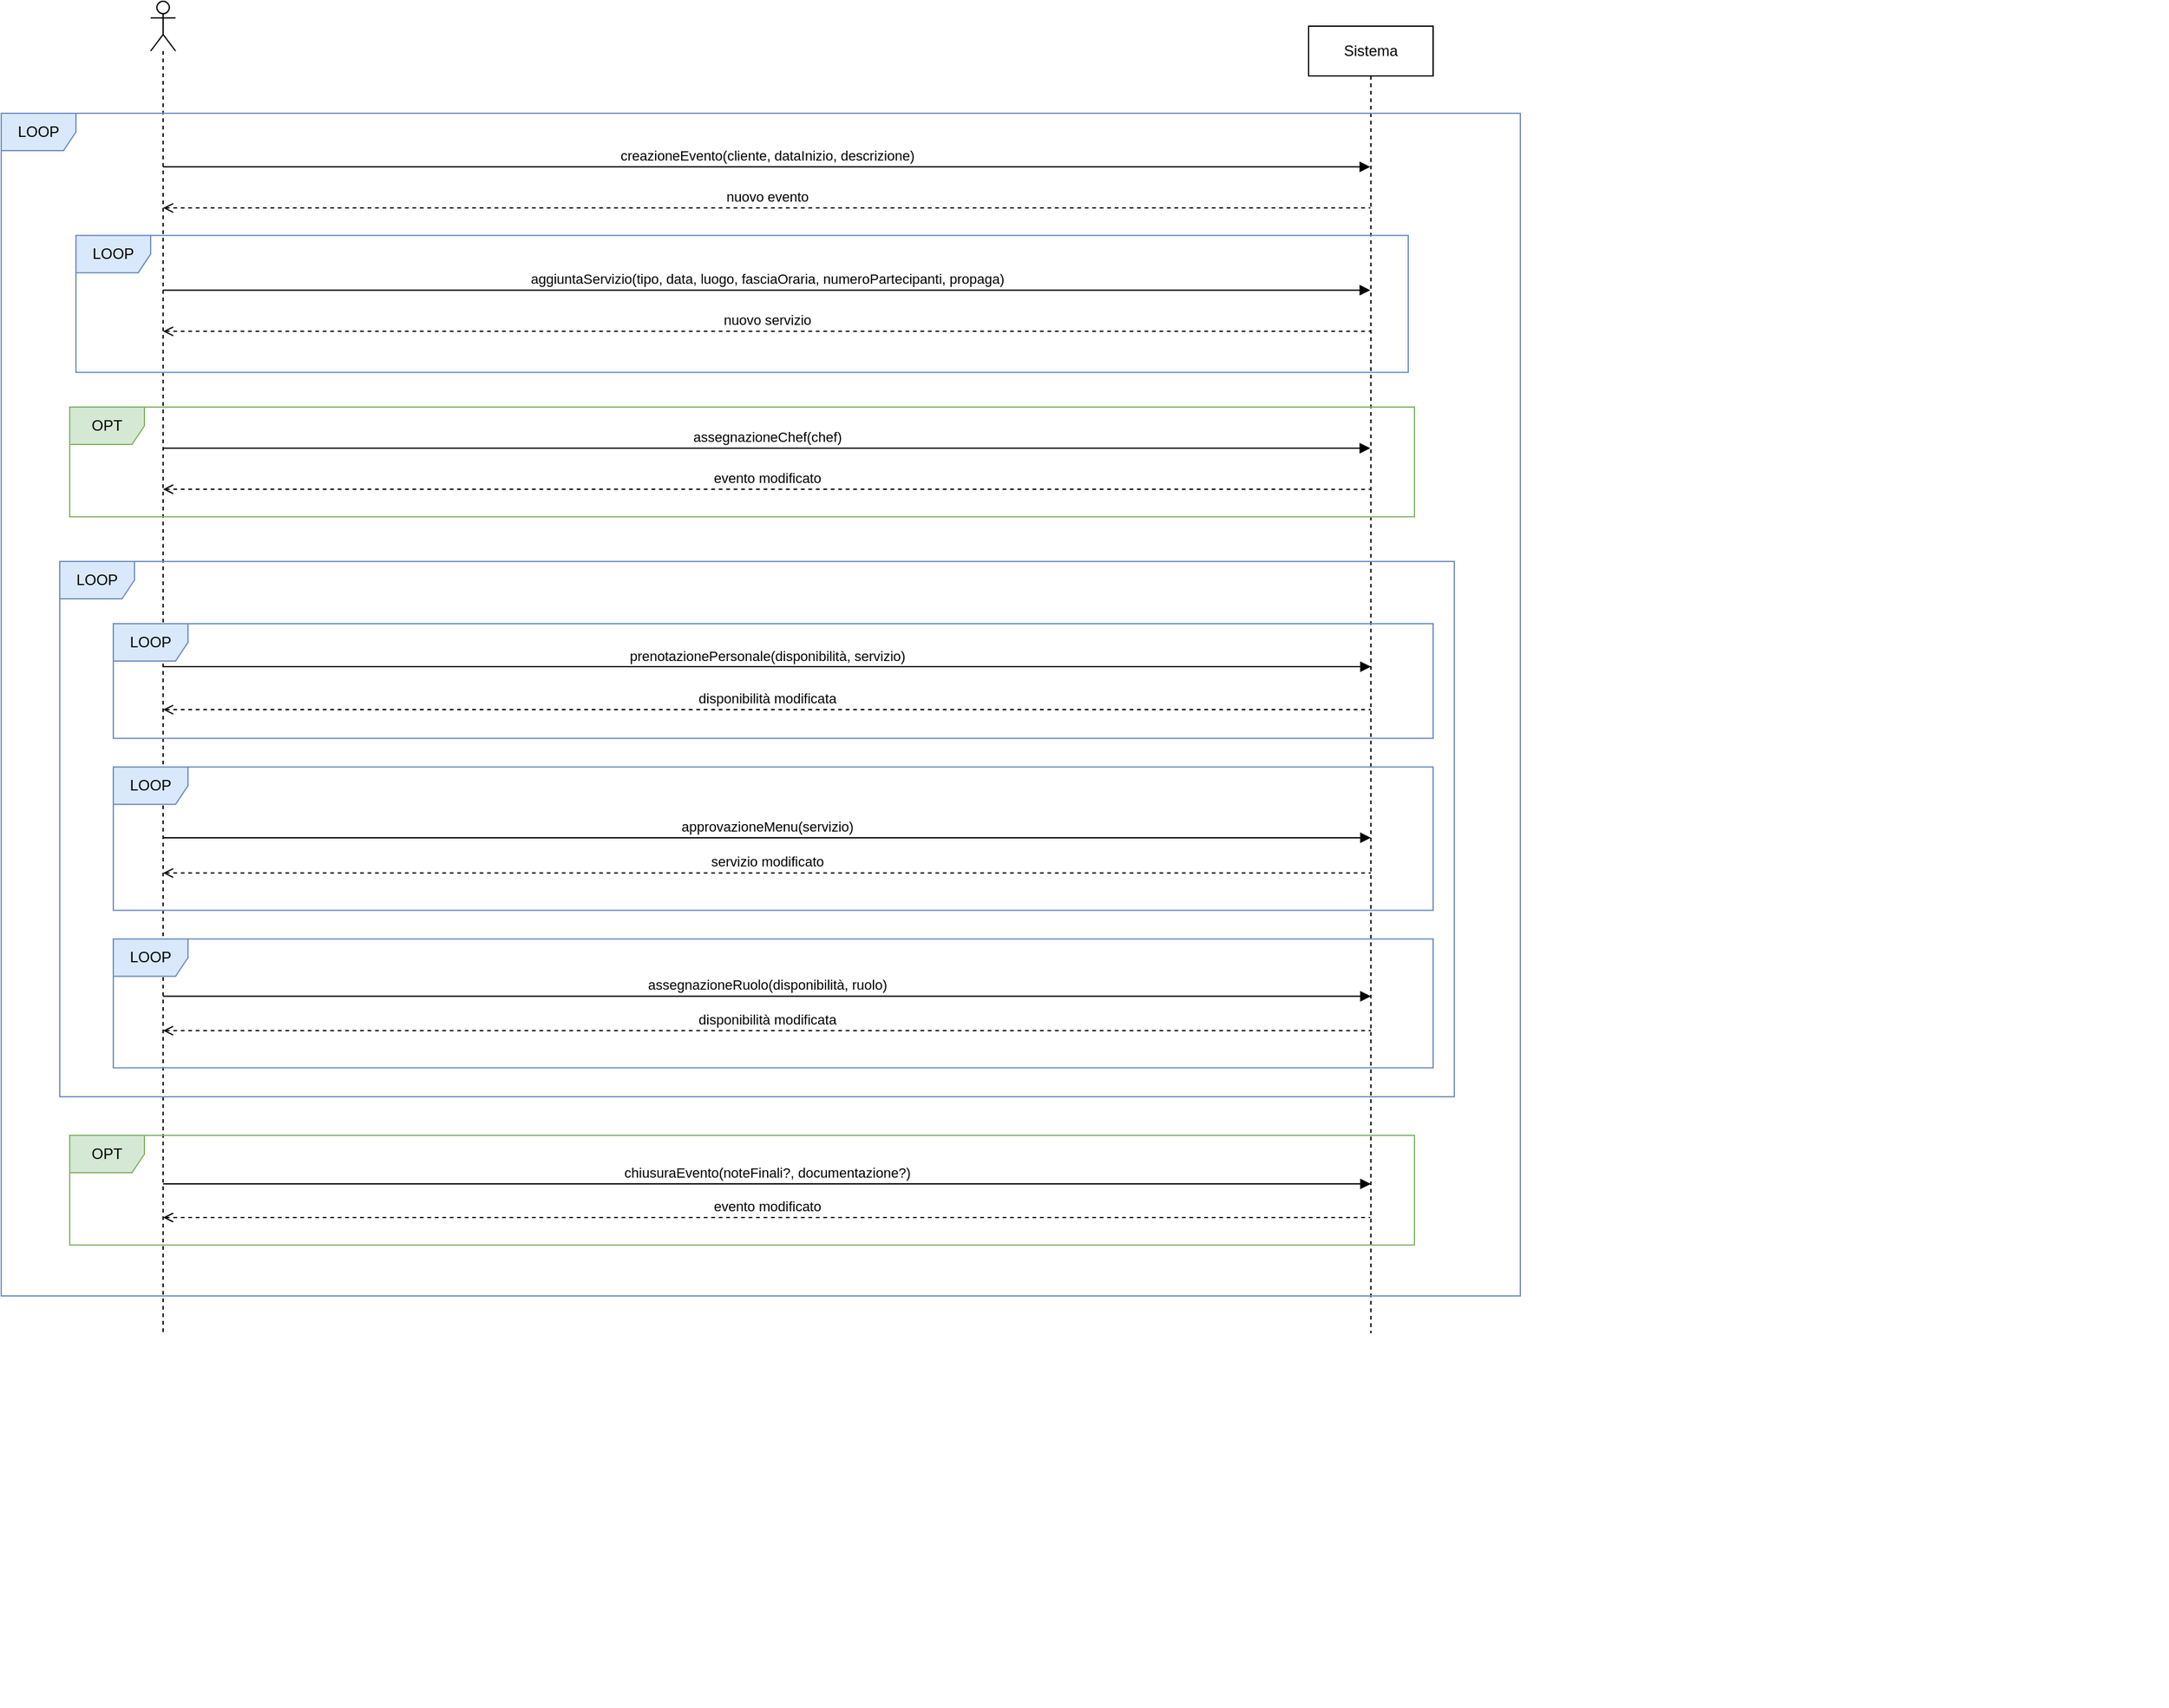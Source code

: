 <mxfile version="21.7.2" type="device">
  <diagram name="Page-1" id="aDgRZFvFXDjg_jGfRXhe">
    <mxGraphModel dx="2702" dy="725" grid="1" gridSize="10" guides="1" tooltips="1" connect="1" arrows="1" fold="1" page="1" pageScale="1" pageWidth="827" pageHeight="1169" math="0" shadow="0">
      <root>
        <mxCell id="0" />
        <mxCell id="1" parent="0" />
        <mxCell id="ziAq5ncUOEXPv-bApJY8-1" value="" style="shape=umlLifeline;perimeter=lifelinePerimeter;whiteSpace=wrap;html=1;container=1;dropTarget=0;collapsible=0;recursiveResize=0;outlineConnect=0;portConstraint=eastwest;newEdgeStyle={&quot;edgeStyle&quot;:&quot;elbowEdgeStyle&quot;,&quot;elbow&quot;:&quot;vertical&quot;,&quot;curved&quot;:0,&quot;rounded&quot;:0};participant=umlActor;" parent="1" vertex="1">
          <mxGeometry x="-220" y="170" width="20" height="1070" as="geometry" />
        </mxCell>
        <mxCell id="ziAq5ncUOEXPv-bApJY8-2" value="Sistema" style="shape=umlLifeline;perimeter=lifelinePerimeter;whiteSpace=wrap;html=1;container=1;dropTarget=0;collapsible=0;recursiveResize=0;outlineConnect=0;portConstraint=eastwest;newEdgeStyle={&quot;edgeStyle&quot;:&quot;elbowEdgeStyle&quot;,&quot;elbow&quot;:&quot;vertical&quot;,&quot;curved&quot;:0,&quot;rounded&quot;:0};" parent="1" vertex="1">
          <mxGeometry x="710" y="190" width="100" height="1050" as="geometry" />
        </mxCell>
        <mxCell id="en180CTn0l9zymGrBvhz-39" value="LOOP" style="shape=umlFrame;whiteSpace=wrap;html=1;pointerEvents=0;fillColor=#dae8fc;strokeColor=#6c8ebf;" parent="1" vertex="1">
          <mxGeometry x="-340" y="260" width="1220" height="950" as="geometry" />
        </mxCell>
        <mxCell id="en180CTn0l9zymGrBvhz-40" value="" style="group" parent="1" vertex="1" connectable="0">
          <mxGeometry x="-290" y="270" width="1690" height="1269.6" as="geometry" />
        </mxCell>
        <mxCell id="en180CTn0l9zymGrBvhz-18" value="" style="group" parent="en180CTn0l9zymGrBvhz-40" vertex="1" connectable="0">
          <mxGeometry x="30" width="1060" height="88.081" as="geometry" />
        </mxCell>
        <mxCell id="ziAq5ncUOEXPv-bApJY8-3" value="creazioneEvento(cliente, dataInizio, descrizione)" style="html=1;verticalAlign=bottom;endArrow=block;edgeStyle=elbowEdgeStyle;elbow=vertical;curved=0;rounded=0;" parent="en180CTn0l9zymGrBvhz-18" source="ziAq5ncUOEXPv-bApJY8-1" target="ziAq5ncUOEXPv-bApJY8-2" edge="1">
          <mxGeometry width="80" relative="1" as="geometry">
            <mxPoint x="80" as="sourcePoint" />
            <mxPoint x="500" y="11.01" as="targetPoint" />
            <Array as="points">
              <mxPoint x="760" y="33.03" />
              <mxPoint x="50" />
            </Array>
          </mxGeometry>
        </mxCell>
        <mxCell id="ziAq5ncUOEXPv-bApJY8-4" value="nuovo evento" style="html=1;verticalAlign=bottom;endArrow=none;edgeStyle=elbowEdgeStyle;elbow=vertical;curved=0;rounded=0;startArrow=open;startFill=0;endFill=0;dashed=1;" parent="en180CTn0l9zymGrBvhz-18" source="ziAq5ncUOEXPv-bApJY8-1" target="ziAq5ncUOEXPv-bApJY8-2" edge="1">
          <mxGeometry width="80" relative="1" as="geometry">
            <mxPoint x="630" y="187.172" as="sourcePoint" />
            <mxPoint x="710" y="187.172" as="targetPoint" />
            <Array as="points">
              <mxPoint x="760" y="66.061" />
              <mxPoint x="550" y="44.04" />
            </Array>
          </mxGeometry>
        </mxCell>
        <mxCell id="en180CTn0l9zymGrBvhz-37" value="LOOP" style="shape=umlFrame;whiteSpace=wrap;html=1;pointerEvents=0;fillColor=#dae8fc;strokeColor=#6c8ebf;" parent="en180CTn0l9zymGrBvhz-40" vertex="1">
          <mxGeometry x="-3" y="350" width="1120" height="430" as="geometry" />
        </mxCell>
        <mxCell id="DYl_nhM4-Qo1yMT7ztg8-1" value="" style="group" parent="en180CTn0l9zymGrBvhz-40" vertex="1" connectable="0">
          <mxGeometry x="10" y="88.08" width="1070" height="110" as="geometry" />
        </mxCell>
        <mxCell id="DYl_nhM4-Qo1yMT7ztg8-4" value="LOOP" style="shape=umlFrame;whiteSpace=wrap;html=1;pointerEvents=0;fillColor=#dae8fc;strokeColor=#6c8ebf;swimlaneFillColor=none;gradientColor=none;shadow=0;" parent="DYl_nhM4-Qo1yMT7ztg8-1" vertex="1">
          <mxGeometry width="1070" height="110" as="geometry" />
        </mxCell>
        <mxCell id="en180CTn0l9zymGrBvhz-21" value="" style="group" parent="en180CTn0l9zymGrBvhz-40" vertex="1" connectable="0">
          <mxGeometry x="15" y="226.005" width="1070" height="88.081" as="geometry" />
        </mxCell>
        <mxCell id="en180CTn0l9zymGrBvhz-9" value="evento modificato" style="html=1;verticalAlign=bottom;endArrow=none;edgeStyle=elbowEdgeStyle;elbow=vertical;curved=0;rounded=0;startArrow=open;startFill=0;endFill=0;dashed=1;" parent="en180CTn0l9zymGrBvhz-21" target="ziAq5ncUOEXPv-bApJY8-2" edge="1">
          <mxGeometry width="80" relative="1" as="geometry">
            <mxPoint x="65" y="65.995" as="sourcePoint" />
            <mxPoint x="1015" y="66.061" as="targetPoint" />
            <Array as="points">
              <mxPoint x="545" y="66.061" />
            </Array>
          </mxGeometry>
        </mxCell>
        <mxCell id="en180CTn0l9zymGrBvhz-20" value="OPT" style="shape=umlFrame;whiteSpace=wrap;html=1;pointerEvents=0;fillColor=#d5e8d4;strokeColor=#82b366;" parent="en180CTn0l9zymGrBvhz-21" vertex="1">
          <mxGeometry x="-10" width="1080" height="88.08" as="geometry" />
        </mxCell>
        <mxCell id="en180CTn0l9zymGrBvhz-36" value="" style="group" parent="en180CTn0l9zymGrBvhz-40" vertex="1" connectable="0">
          <mxGeometry x="40" y="400" width="1060" height="356.81" as="geometry" />
        </mxCell>
        <mxCell id="en180CTn0l9zymGrBvhz-25" value="" style="group" parent="en180CTn0l9zymGrBvhz-36" vertex="1" connectable="0">
          <mxGeometry y="253.22" width="1060" height="103.59" as="geometry" />
        </mxCell>
        <mxCell id="en180CTn0l9zymGrBvhz-14" value="assegnazioneRuolo(disponibilità, ruolo)" style="html=1;verticalAlign=bottom;endArrow=block;edgeStyle=elbowEdgeStyle;elbow=vertical;curved=0;rounded=0;movable=1;resizable=1;rotatable=1;deletable=1;editable=1;locked=0;connectable=1;" parent="en180CTn0l9zymGrBvhz-25" edge="1">
          <mxGeometry width="80" relative="1" as="geometry">
            <mxPoint x="40" y="46.04" as="sourcePoint" />
            <mxPoint x="1010" y="46.04" as="targetPoint" />
            <Array as="points">
              <mxPoint x="630" y="46.04" />
              <mxPoint x="561.14" y="92.08" />
            </Array>
          </mxGeometry>
        </mxCell>
        <mxCell id="en180CTn0l9zymGrBvhz-15" value="disponibilità modificata" style="html=1;verticalAlign=bottom;endArrow=none;edgeStyle=elbowEdgeStyle;elbow=vertical;curved=0;rounded=0;startArrow=open;startFill=0;endFill=0;movable=1;resizable=1;rotatable=1;deletable=1;editable=1;locked=0;connectable=1;dashed=1;" parent="en180CTn0l9zymGrBvhz-25" edge="1">
          <mxGeometry width="80" relative="1" as="geometry">
            <mxPoint x="40" y="73.664" as="sourcePoint" />
            <mxPoint x="1010" y="73.664" as="targetPoint" />
            <Array as="points">
              <mxPoint x="540" y="73.664" />
            </Array>
          </mxGeometry>
        </mxCell>
        <mxCell id="en180CTn0l9zymGrBvhz-24" value="LOOP" style="shape=umlFrame;whiteSpace=wrap;html=1;pointerEvents=0;fillColor=#dae8fc;strokeColor=#6c8ebf;" parent="en180CTn0l9zymGrBvhz-25" vertex="1">
          <mxGeometry width="1060" height="103.59" as="geometry" />
        </mxCell>
        <mxCell id="en180CTn0l9zymGrBvhz-26" value="" style="group" parent="en180CTn0l9zymGrBvhz-36" vertex="1" connectable="0">
          <mxGeometry y="115.1" width="1060" height="115.1" as="geometry" />
        </mxCell>
        <mxCell id="en180CTn0l9zymGrBvhz-12" value="approvazioneMenu(servizio)" style="html=1;verticalAlign=bottom;endArrow=block;edgeStyle=elbowEdgeStyle;elbow=vertical;curved=0;rounded=0;movable=1;resizable=1;rotatable=1;deletable=1;editable=1;locked=0;connectable=1;" parent="en180CTn0l9zymGrBvhz-26" edge="1">
          <mxGeometry width="80" relative="1" as="geometry">
            <mxPoint x="40" y="56.88" as="sourcePoint" />
            <mxPoint x="1010" y="56.88" as="targetPoint" />
            <Array as="points">
              <mxPoint x="630" y="56.88" />
              <mxPoint x="561.14" y="102.92" />
            </Array>
          </mxGeometry>
        </mxCell>
        <mxCell id="en180CTn0l9zymGrBvhz-13" value="servizio modificato" style="html=1;verticalAlign=bottom;endArrow=none;edgeStyle=elbowEdgeStyle;elbow=vertical;curved=0;rounded=0;startArrow=open;startFill=0;endFill=0;movable=1;resizable=1;rotatable=1;deletable=1;editable=1;locked=0;connectable=1;dashed=1;" parent="en180CTn0l9zymGrBvhz-26" edge="1">
          <mxGeometry width="80" relative="1" as="geometry">
            <mxPoint x="40" y="85.174" as="sourcePoint" />
            <mxPoint x="1010" y="85.174" as="targetPoint" />
            <Array as="points">
              <mxPoint x="540" y="85.174" />
            </Array>
          </mxGeometry>
        </mxCell>
        <mxCell id="en180CTn0l9zymGrBvhz-23" value="LOOP" style="shape=umlFrame;whiteSpace=wrap;html=1;pointerEvents=0;fillColor=#dae8fc;strokeColor=#6c8ebf;" parent="en180CTn0l9zymGrBvhz-26" vertex="1">
          <mxGeometry width="1060" height="115.1" as="geometry" />
        </mxCell>
        <mxCell id="en180CTn0l9zymGrBvhz-27" value="" style="group" parent="en180CTn0l9zymGrBvhz-36" vertex="1" connectable="0">
          <mxGeometry width="1060" height="92.08" as="geometry" />
        </mxCell>
        <mxCell id="en180CTn0l9zymGrBvhz-10" value="prenotazionePersonale(disponibilità, servizio)" style="html=1;verticalAlign=bottom;endArrow=block;edgeStyle=elbowEdgeStyle;elbow=vertical;curved=0;rounded=0;movable=1;resizable=1;rotatable=1;deletable=1;editable=1;locked=0;connectable=1;exitX=0.038;exitY=0.375;exitDx=0;exitDy=0;exitPerimeter=0;" parent="en180CTn0l9zymGrBvhz-27" source="en180CTn0l9zymGrBvhz-22" edge="1">
          <mxGeometry width="80" relative="1" as="geometry">
            <mxPoint x="45" y="34.53" as="sourcePoint" />
            <mxPoint x="1010" y="35" as="targetPoint" />
            <Array as="points">
              <mxPoint x="635" y="34.53" />
              <mxPoint x="566.14" y="80.57" />
            </Array>
          </mxGeometry>
        </mxCell>
        <mxCell id="en180CTn0l9zymGrBvhz-11" value="disponibilità modificata" style="html=1;verticalAlign=bottom;endArrow=none;edgeStyle=elbowEdgeStyle;elbow=vertical;curved=0;rounded=0;startArrow=open;startFill=0;endFill=0;movable=1;resizable=1;rotatable=1;deletable=1;editable=1;locked=0;connectable=1;dashed=1;" parent="en180CTn0l9zymGrBvhz-27" edge="1">
          <mxGeometry width="80" relative="1" as="geometry">
            <mxPoint x="40" y="69.06" as="sourcePoint" />
            <mxPoint x="1010" y="69.06" as="targetPoint" />
            <Array as="points">
              <mxPoint x="540" y="69.06" />
            </Array>
          </mxGeometry>
        </mxCell>
        <mxCell id="en180CTn0l9zymGrBvhz-22" value="LOOP" style="shape=umlFrame;whiteSpace=wrap;html=1;pointerEvents=0;fillColor=#dae8fc;strokeColor=#6c8ebf;" parent="en180CTn0l9zymGrBvhz-27" vertex="1">
          <mxGeometry width="1060" height="92.08" as="geometry" />
        </mxCell>
        <mxCell id="foloLPQ4tg3pwpEgOCVB-8" value="" style="group" parent="en180CTn0l9zymGrBvhz-40" vertex="1" connectable="0">
          <mxGeometry x="15" y="811" width="1070" height="88.081" as="geometry" />
        </mxCell>
        <mxCell id="foloLPQ4tg3pwpEgOCVB-9" value="evento modificato" style="html=1;verticalAlign=bottom;endArrow=none;edgeStyle=elbowEdgeStyle;elbow=vertical;curved=0;rounded=0;startArrow=open;startFill=0;endFill=0;dashed=1;" parent="foloLPQ4tg3pwpEgOCVB-8" target="ziAq5ncUOEXPv-bApJY8-2" edge="1">
          <mxGeometry width="80" relative="1" as="geometry">
            <mxPoint x="65" y="65.995" as="sourcePoint" />
            <mxPoint x="1015" y="66.061" as="targetPoint" />
            <Array as="points">
              <mxPoint x="545" y="66.061" />
            </Array>
          </mxGeometry>
        </mxCell>
        <mxCell id="foloLPQ4tg3pwpEgOCVB-10" value="OPT" style="shape=umlFrame;whiteSpace=wrap;html=1;pointerEvents=0;fillColor=#d5e8d4;strokeColor=#82b366;" parent="foloLPQ4tg3pwpEgOCVB-8" vertex="1">
          <mxGeometry x="-10" width="1080" height="88.08" as="geometry" />
        </mxCell>
        <mxCell id="foloLPQ4tg3pwpEgOCVB-11" value="chiusuraEvento(noteFinali?, documentazione?)" style="html=1;verticalAlign=bottom;endArrow=block;edgeStyle=elbowEdgeStyle;elbow=vertical;curved=0;rounded=0;movable=1;resizable=1;rotatable=1;deletable=1;editable=1;locked=0;connectable=1;" parent="foloLPQ4tg3pwpEgOCVB-8" edge="1">
          <mxGeometry width="80" relative="1" as="geometry">
            <mxPoint x="65" y="39" as="sourcePoint" />
            <mxPoint x="1035" y="39" as="targetPoint" />
            <Array as="points">
              <mxPoint x="655" y="39" />
              <mxPoint x="586.14" y="85.04" />
            </Array>
          </mxGeometry>
        </mxCell>
        <mxCell id="DYl_nhM4-Qo1yMT7ztg8-2" value="aggiuntaServizio(tipo, data, luogo, fasciaOraria, numeroPartecipanti, propaga)" style="html=1;verticalAlign=bottom;endArrow=block;edgeStyle=elbowEdgeStyle;elbow=vertical;curved=0;rounded=0;" parent="1" source="ziAq5ncUOEXPv-bApJY8-1" target="ziAq5ncUOEXPv-bApJY8-2" edge="1">
          <mxGeometry width="80" relative="1" as="geometry">
            <mxPoint x="140.64" y="424.141" as="sourcePoint" />
            <mxPoint x="460.64" y="424.141" as="targetPoint" />
            <Array as="points">
              <mxPoint x="200" y="402.12" />
              <mxPoint x="360" y="380.1" />
              <mxPoint x="291.14" y="424.141" />
            </Array>
          </mxGeometry>
        </mxCell>
        <mxCell id="DYl_nhM4-Qo1yMT7ztg8-3" value="nuovo servizio" style="html=1;verticalAlign=bottom;endArrow=none;edgeStyle=elbowEdgeStyle;elbow=vertical;curved=0;rounded=0;startArrow=open;startFill=0;endFill=0;dashed=1;" parent="1" source="ziAq5ncUOEXPv-bApJY8-1" target="ziAq5ncUOEXPv-bApJY8-2" edge="1">
          <mxGeometry width="80" relative="1" as="geometry">
            <mxPoint x="140.64" y="457.171" as="sourcePoint" />
            <mxPoint x="460.64" y="457.171" as="targetPoint" />
            <Array as="points">
              <mxPoint x="190" y="435.151" />
              <mxPoint x="260" y="413.131" />
            </Array>
          </mxGeometry>
        </mxCell>
        <mxCell id="en180CTn0l9zymGrBvhz-8" value="assegnazioneChef(chef)" style="html=1;verticalAlign=bottom;endArrow=block;edgeStyle=elbowEdgeStyle;elbow=vertical;curved=0;rounded=0;" parent="1" source="ziAq5ncUOEXPv-bApJY8-1" target="ziAq5ncUOEXPv-bApJY8-2" edge="1">
          <mxGeometry width="80" relative="1" as="geometry">
            <mxPoint x="-215" y="529.52" as="sourcePoint" />
            <mxPoint x="745" y="529.52" as="targetPoint" />
            <Array as="points">
              <mxPoint x="360" y="529.035" />
              <mxPoint x="291.14" y="573.076" />
            </Array>
          </mxGeometry>
        </mxCell>
      </root>
    </mxGraphModel>
  </diagram>
</mxfile>
